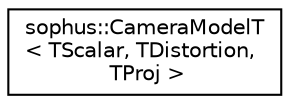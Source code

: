 digraph "Graphical Class Hierarchy"
{
 // LATEX_PDF_SIZE
  edge [fontname="Helvetica",fontsize="10",labelfontname="Helvetica",labelfontsize="10"];
  node [fontname="Helvetica",fontsize="10",shape=record];
  rankdir="LR";
  Node0 [label="sophus::CameraModelT\l\< TScalar, TDistortion,\l TProj \>",height=0.2,width=0.4,color="black", fillcolor="white", style="filled",URL="$classsophus_1_1_camera_model_t.html",tooltip="Camera model class template for pinhole-like camera projections."];
}
